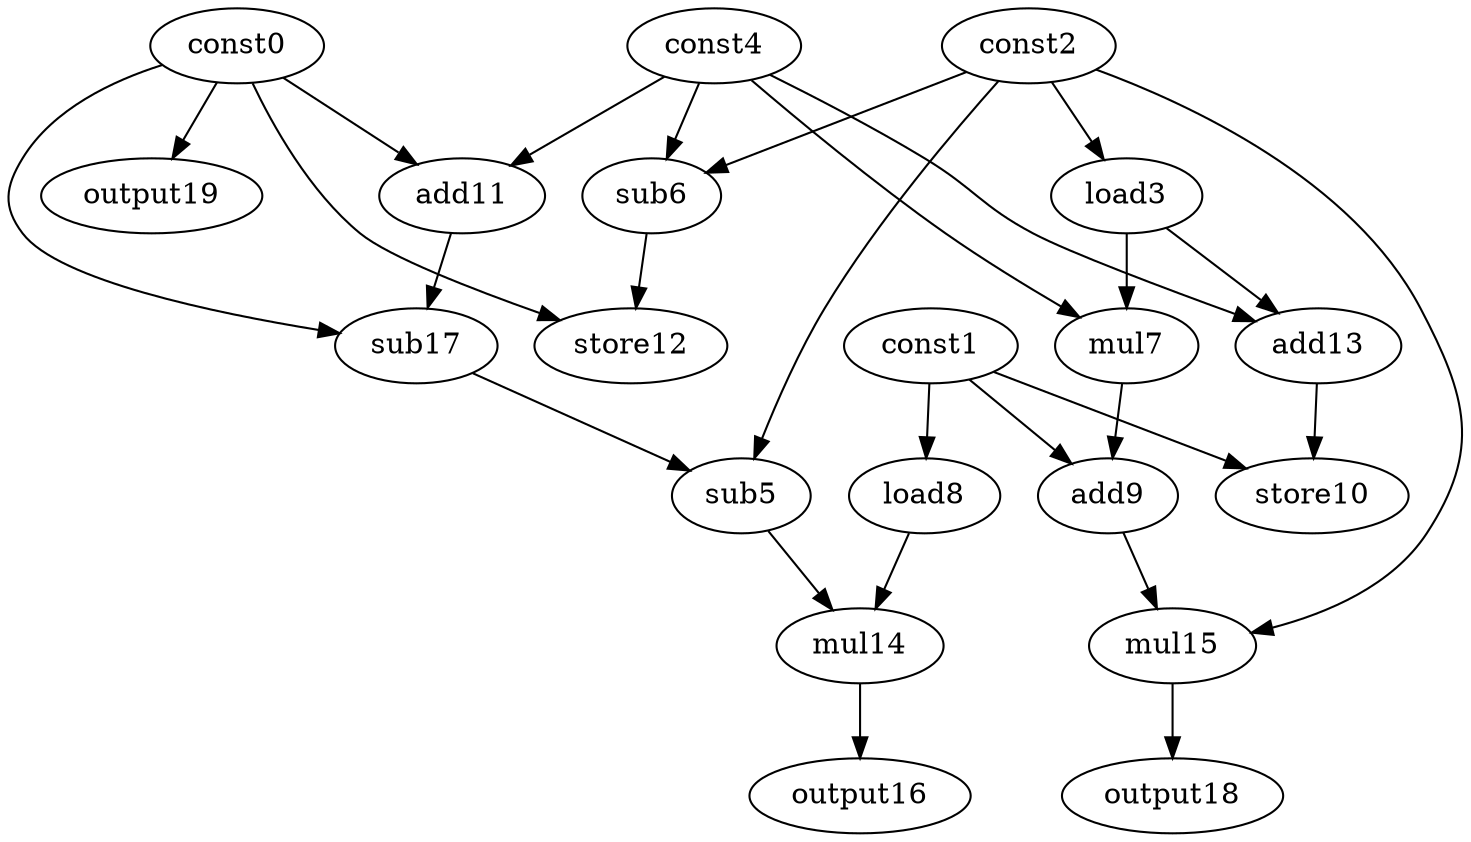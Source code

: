 digraph G { 
const0[opcode=const]; 
const1[opcode=const]; 
const2[opcode=const]; 
load3[opcode=load]; 
const4[opcode=const]; 
sub5[opcode=sub]; 
sub6[opcode=sub]; 
mul7[opcode=mul]; 
load8[opcode=load]; 
add9[opcode=add]; 
store10[opcode=store]; 
add11[opcode=add]; 
store12[opcode=store]; 
add13[opcode=add]; 
mul14[opcode=mul]; 
mul15[opcode=mul]; 
output16[opcode=output]; 
sub17[opcode=sub]; 
output18[opcode=output]; 
output19[opcode=output]; 
const2->load3[operand=0];
const2->sub6[operand=0];
const4->sub6[operand=1];
const1->load8[operand=0];
const0->add11[operand=0];
const4->add11[operand=1];
const0->output19[operand=0];
load3->mul7[operand=0];
const4->mul7[operand=1];
const0->store12[operand=0];
sub6->store12[operand=1];
load3->add13[operand=0];
const4->add13[operand=1];
const0->sub17[operand=0];
add11->sub17[operand=1];
sub17->sub5[operand=0];
const2->sub5[operand=1];
const1->add9[operand=0];
mul7->add9[operand=1];
const1->store10[operand=0];
add13->store10[operand=1];
load8->mul14[operand=0];
sub5->mul14[operand=1];
add9->mul15[operand=0];
const2->mul15[operand=1];
mul14->output16[operand=0];
mul15->output18[operand=0];
}
